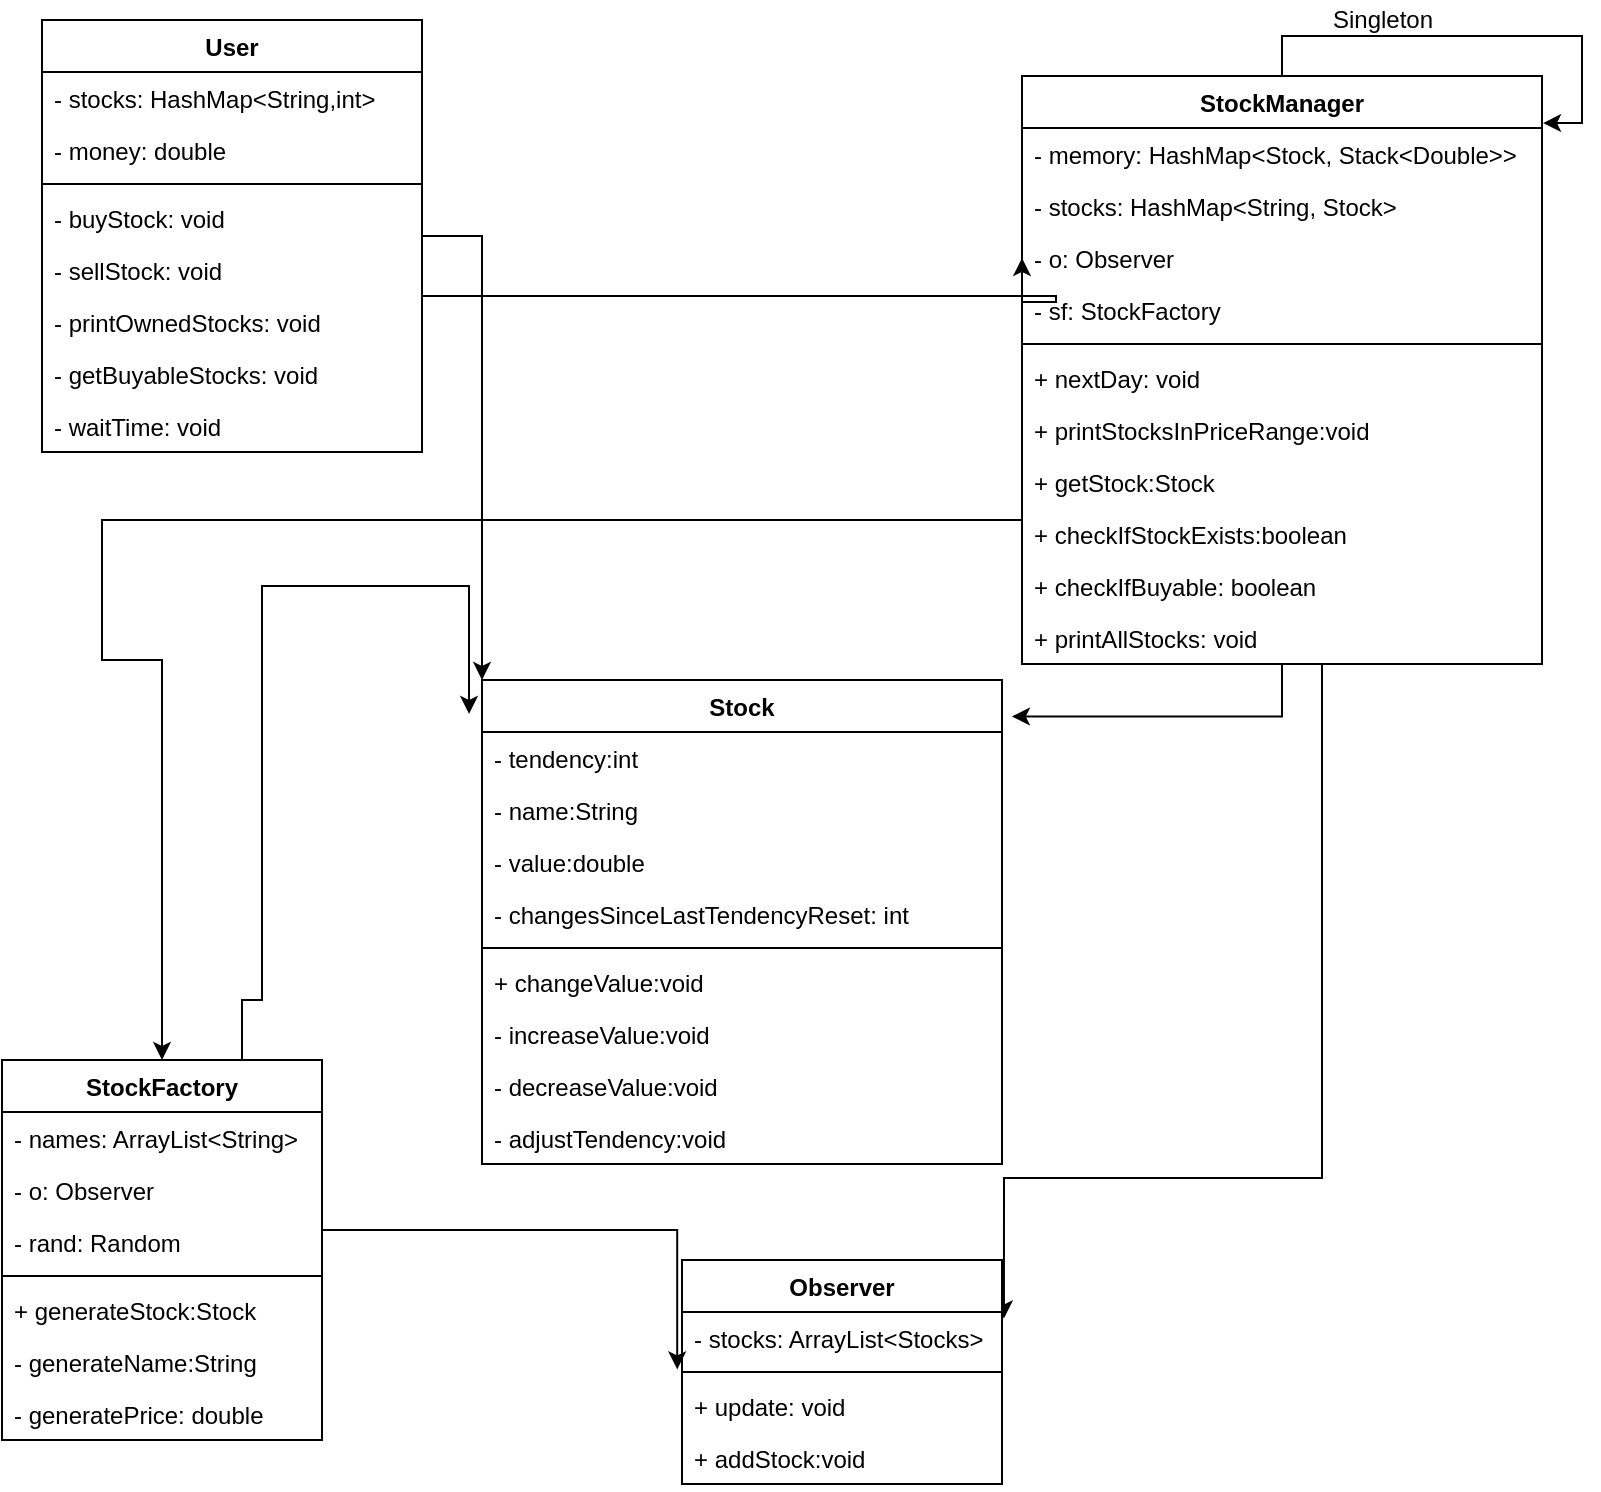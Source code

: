 <mxfile version="18.0.2" type="device"><diagram id="C5RBs43oDa-KdzZeNtuy" name="Page-1"><mxGraphModel dx="1550" dy="777" grid="1" gridSize="10" guides="1" tooltips="1" connect="1" arrows="1" fold="1" page="1" pageScale="1" pageWidth="827" pageHeight="1169" math="0" shadow="0"><root><mxCell id="WIyWlLk6GJQsqaUBKTNV-0"/><mxCell id="WIyWlLk6GJQsqaUBKTNV-1" parent="WIyWlLk6GJQsqaUBKTNV-0"/><mxCell id="_xRgLaKEYUTzjW4D21Hc-37" style="edgeStyle=orthogonalEdgeStyle;rounded=0;orthogonalLoop=1;jettySize=auto;html=1;entryX=0;entryY=0.5;entryDx=0;entryDy=0;" parent="WIyWlLk6GJQsqaUBKTNV-1" source="_xRgLaKEYUTzjW4D21Hc-0" target="_xRgLaKEYUTzjW4D21Hc-14" edge="1"><mxGeometry relative="1" as="geometry"><Array as="points"><mxPoint x="557" y="188"/><mxPoint x="557" y="191"/></Array></mxGeometry></mxCell><mxCell id="_xRgLaKEYUTzjW4D21Hc-51" style="edgeStyle=orthogonalEdgeStyle;rounded=0;orthogonalLoop=1;jettySize=auto;html=1;entryX=0;entryY=0;entryDx=0;entryDy=0;" parent="WIyWlLk6GJQsqaUBKTNV-1" source="_xRgLaKEYUTzjW4D21Hc-0" target="_xRgLaKEYUTzjW4D21Hc-38" edge="1"><mxGeometry relative="1" as="geometry"/></mxCell><mxCell id="_xRgLaKEYUTzjW4D21Hc-0" value="User" style="swimlane;fontStyle=1;align=center;verticalAlign=top;childLayout=stackLayout;horizontal=1;startSize=26;horizontalStack=0;resizeParent=1;resizeParentMax=0;resizeLast=0;collapsible=1;marginBottom=0;" parent="WIyWlLk6GJQsqaUBKTNV-1" vertex="1"><mxGeometry x="50" y="50" width="190" height="216" as="geometry"/></mxCell><mxCell id="_xRgLaKEYUTzjW4D21Hc-1" value="- stocks: HashMap&lt;String,int&gt;" style="text;strokeColor=none;fillColor=none;align=left;verticalAlign=top;spacingLeft=4;spacingRight=4;overflow=hidden;rotatable=0;points=[[0,0.5],[1,0.5]];portConstraint=eastwest;" parent="_xRgLaKEYUTzjW4D21Hc-0" vertex="1"><mxGeometry y="26" width="190" height="26" as="geometry"/></mxCell><mxCell id="_xRgLaKEYUTzjW4D21Hc-4" value="- money: double" style="text;strokeColor=none;fillColor=none;align=left;verticalAlign=top;spacingLeft=4;spacingRight=4;overflow=hidden;rotatable=0;points=[[0,0.5],[1,0.5]];portConstraint=eastwest;" parent="_xRgLaKEYUTzjW4D21Hc-0" vertex="1"><mxGeometry y="52" width="190" height="26" as="geometry"/></mxCell><mxCell id="_xRgLaKEYUTzjW4D21Hc-2" value="" style="line;strokeWidth=1;fillColor=none;align=left;verticalAlign=middle;spacingTop=-1;spacingLeft=3;spacingRight=3;rotatable=0;labelPosition=right;points=[];portConstraint=eastwest;" parent="_xRgLaKEYUTzjW4D21Hc-0" vertex="1"><mxGeometry y="78" width="190" height="8" as="geometry"/></mxCell><mxCell id="_xRgLaKEYUTzjW4D21Hc-3" value="- buyStock: void" style="text;strokeColor=none;fillColor=none;align=left;verticalAlign=top;spacingLeft=4;spacingRight=4;overflow=hidden;rotatable=0;points=[[0,0.5],[1,0.5]];portConstraint=eastwest;" parent="_xRgLaKEYUTzjW4D21Hc-0" vertex="1"><mxGeometry y="86" width="190" height="26" as="geometry"/></mxCell><mxCell id="_xRgLaKEYUTzjW4D21Hc-10" value="- sellStock: void" style="text;strokeColor=none;fillColor=none;align=left;verticalAlign=top;spacingLeft=4;spacingRight=4;overflow=hidden;rotatable=0;points=[[0,0.5],[1,0.5]];portConstraint=eastwest;" parent="_xRgLaKEYUTzjW4D21Hc-0" vertex="1"><mxGeometry y="112" width="190" height="26" as="geometry"/></mxCell><mxCell id="_xRgLaKEYUTzjW4D21Hc-9" value="- printOwnedStocks: void" style="text;strokeColor=none;fillColor=none;align=left;verticalAlign=top;spacingLeft=4;spacingRight=4;overflow=hidden;rotatable=0;points=[[0,0.5],[1,0.5]];portConstraint=eastwest;" parent="_xRgLaKEYUTzjW4D21Hc-0" vertex="1"><mxGeometry y="138" width="190" height="26" as="geometry"/></mxCell><mxCell id="_xRgLaKEYUTzjW4D21Hc-11" value="- getBuyableStocks: void" style="text;strokeColor=none;fillColor=none;align=left;verticalAlign=top;spacingLeft=4;spacingRight=4;overflow=hidden;rotatable=0;points=[[0,0.5],[1,0.5]];portConstraint=eastwest;" parent="_xRgLaKEYUTzjW4D21Hc-0" vertex="1"><mxGeometry y="164" width="190" height="26" as="geometry"/></mxCell><mxCell id="_xRgLaKEYUTzjW4D21Hc-12" value="- waitTime: void" style="text;strokeColor=none;fillColor=none;align=left;verticalAlign=top;spacingLeft=4;spacingRight=4;overflow=hidden;rotatable=0;points=[[0,0.5],[1,0.5]];portConstraint=eastwest;" parent="_xRgLaKEYUTzjW4D21Hc-0" vertex="1"><mxGeometry y="190" width="190" height="26" as="geometry"/></mxCell><mxCell id="_xRgLaKEYUTzjW4D21Hc-35" style="edgeStyle=orthogonalEdgeStyle;rounded=0;orthogonalLoop=1;jettySize=auto;html=1;entryX=1.006;entryY=0.125;entryDx=0;entryDy=0;entryPerimeter=0;" parent="WIyWlLk6GJQsqaUBKTNV-1" source="_xRgLaKEYUTzjW4D21Hc-5" target="_xRgLaKEYUTzjW4D21Hc-22" edge="1"><mxGeometry relative="1" as="geometry"><Array as="points"><mxPoint x="690" y="629"/></Array></mxGeometry></mxCell><mxCell id="_xRgLaKEYUTzjW4D21Hc-36" style="edgeStyle=orthogonalEdgeStyle;rounded=0;orthogonalLoop=1;jettySize=auto;html=1;entryX=0.5;entryY=0;entryDx=0;entryDy=0;" parent="WIyWlLk6GJQsqaUBKTNV-1" source="_xRgLaKEYUTzjW4D21Hc-5" target="_xRgLaKEYUTzjW4D21Hc-26" edge="1"><mxGeometry relative="1" as="geometry"><Array as="points"><mxPoint x="80" y="300"/><mxPoint x="80" y="370"/></Array></mxGeometry></mxCell><mxCell id="_xRgLaKEYUTzjW4D21Hc-55" style="edgeStyle=orthogonalEdgeStyle;rounded=0;orthogonalLoop=1;jettySize=auto;html=1;entryX=1.019;entryY=-0.298;entryDx=0;entryDy=0;entryPerimeter=0;" parent="WIyWlLk6GJQsqaUBKTNV-1" source="_xRgLaKEYUTzjW4D21Hc-5" target="_xRgLaKEYUTzjW4D21Hc-39" edge="1"><mxGeometry relative="1" as="geometry"/></mxCell><mxCell id="_xRgLaKEYUTzjW4D21Hc-5" value="StockManager" style="swimlane;fontStyle=1;align=center;verticalAlign=top;childLayout=stackLayout;horizontal=1;startSize=26;horizontalStack=0;resizeParent=1;resizeParentMax=0;resizeLast=0;collapsible=1;marginBottom=0;" parent="WIyWlLk6GJQsqaUBKTNV-1" vertex="1"><mxGeometry x="540" y="78" width="260" height="294" as="geometry"/></mxCell><mxCell id="_xRgLaKEYUTzjW4D21Hc-6" value="- memory: HashMap&lt;Stock, Stack&lt;Double&gt;&gt;" style="text;strokeColor=none;fillColor=none;align=left;verticalAlign=top;spacingLeft=4;spacingRight=4;overflow=hidden;rotatable=0;points=[[0,0.5],[1,0.5]];portConstraint=eastwest;" parent="_xRgLaKEYUTzjW4D21Hc-5" vertex="1"><mxGeometry y="26" width="260" height="26" as="geometry"/></mxCell><mxCell id="_xRgLaKEYUTzjW4D21Hc-13" value="- stocks: HashMap&lt;String, Stock&gt;" style="text;strokeColor=none;fillColor=none;align=left;verticalAlign=top;spacingLeft=4;spacingRight=4;overflow=hidden;rotatable=0;points=[[0,0.5],[1,0.5]];portConstraint=eastwest;" parent="_xRgLaKEYUTzjW4D21Hc-5" vertex="1"><mxGeometry y="52" width="260" height="26" as="geometry"/></mxCell><mxCell id="_xRgLaKEYUTzjW4D21Hc-14" value="- o: Observer" style="text;strokeColor=none;fillColor=none;align=left;verticalAlign=top;spacingLeft=4;spacingRight=4;overflow=hidden;rotatable=0;points=[[0,0.5],[1,0.5]];portConstraint=eastwest;" parent="_xRgLaKEYUTzjW4D21Hc-5" vertex="1"><mxGeometry y="78" width="260" height="26" as="geometry"/></mxCell><mxCell id="_xRgLaKEYUTzjW4D21Hc-15" value="- sf: StockFactory" style="text;strokeColor=none;fillColor=none;align=left;verticalAlign=top;spacingLeft=4;spacingRight=4;overflow=hidden;rotatable=0;points=[[0,0.5],[1,0.5]];portConstraint=eastwest;" parent="_xRgLaKEYUTzjW4D21Hc-5" vertex="1"><mxGeometry y="104" width="260" height="26" as="geometry"/></mxCell><mxCell id="_xRgLaKEYUTzjW4D21Hc-7" value="" style="line;strokeWidth=1;fillColor=none;align=left;verticalAlign=middle;spacingTop=-1;spacingLeft=3;spacingRight=3;rotatable=0;labelPosition=right;points=[];portConstraint=eastwest;" parent="_xRgLaKEYUTzjW4D21Hc-5" vertex="1"><mxGeometry y="130" width="260" height="8" as="geometry"/></mxCell><mxCell id="_xRgLaKEYUTzjW4D21Hc-8" value="+ nextDay: void" style="text;strokeColor=none;fillColor=none;align=left;verticalAlign=top;spacingLeft=4;spacingRight=4;overflow=hidden;rotatable=0;points=[[0,0.5],[1,0.5]];portConstraint=eastwest;" parent="_xRgLaKEYUTzjW4D21Hc-5" vertex="1"><mxGeometry y="138" width="260" height="26" as="geometry"/></mxCell><mxCell id="_xRgLaKEYUTzjW4D21Hc-16" value="+ printStocksInPriceRange:void" style="text;strokeColor=none;fillColor=none;align=left;verticalAlign=top;spacingLeft=4;spacingRight=4;overflow=hidden;rotatable=0;points=[[0,0.5],[1,0.5]];portConstraint=eastwest;" parent="_xRgLaKEYUTzjW4D21Hc-5" vertex="1"><mxGeometry y="164" width="260" height="26" as="geometry"/></mxCell><mxCell id="_xRgLaKEYUTzjW4D21Hc-17" value="+ getStock:Stock" style="text;strokeColor=none;fillColor=none;align=left;verticalAlign=top;spacingLeft=4;spacingRight=4;overflow=hidden;rotatable=0;points=[[0,0.5],[1,0.5]];portConstraint=eastwest;" parent="_xRgLaKEYUTzjW4D21Hc-5" vertex="1"><mxGeometry y="190" width="260" height="26" as="geometry"/></mxCell><mxCell id="_xRgLaKEYUTzjW4D21Hc-18" value="+ checkIfStockExists:boolean" style="text;strokeColor=none;fillColor=none;align=left;verticalAlign=top;spacingLeft=4;spacingRight=4;overflow=hidden;rotatable=0;points=[[0,0.5],[1,0.5]];portConstraint=eastwest;" parent="_xRgLaKEYUTzjW4D21Hc-5" vertex="1"><mxGeometry y="216" width="260" height="26" as="geometry"/></mxCell><mxCell id="_xRgLaKEYUTzjW4D21Hc-19" value="+ checkIfBuyable: boolean" style="text;strokeColor=none;fillColor=none;align=left;verticalAlign=top;spacingLeft=4;spacingRight=4;overflow=hidden;rotatable=0;points=[[0,0.5],[1,0.5]];portConstraint=eastwest;" parent="_xRgLaKEYUTzjW4D21Hc-5" vertex="1"><mxGeometry y="242" width="260" height="26" as="geometry"/></mxCell><mxCell id="_xRgLaKEYUTzjW4D21Hc-20" value="+ printAllStocks: void" style="text;strokeColor=none;fillColor=none;align=left;verticalAlign=top;spacingLeft=4;spacingRight=4;overflow=hidden;rotatable=0;points=[[0,0.5],[1,0.5]];portConstraint=eastwest;" parent="_xRgLaKEYUTzjW4D21Hc-5" vertex="1"><mxGeometry y="268" width="260" height="26" as="geometry"/></mxCell><mxCell id="_xRgLaKEYUTzjW4D21Hc-21" value="Observer" style="swimlane;fontStyle=1;align=center;verticalAlign=top;childLayout=stackLayout;horizontal=1;startSize=26;horizontalStack=0;resizeParent=1;resizeParentMax=0;resizeLast=0;collapsible=1;marginBottom=0;" parent="WIyWlLk6GJQsqaUBKTNV-1" vertex="1"><mxGeometry x="370" y="670" width="160" height="112" as="geometry"/></mxCell><mxCell id="_xRgLaKEYUTzjW4D21Hc-22" value="- stocks: ArrayList&lt;Stocks&gt;" style="text;strokeColor=none;fillColor=none;align=left;verticalAlign=top;spacingLeft=4;spacingRight=4;overflow=hidden;rotatable=0;points=[[0,0.5],[1,0.5]];portConstraint=eastwest;" parent="_xRgLaKEYUTzjW4D21Hc-21" vertex="1"><mxGeometry y="26" width="160" height="26" as="geometry"/></mxCell><mxCell id="_xRgLaKEYUTzjW4D21Hc-23" value="" style="line;strokeWidth=1;fillColor=none;align=left;verticalAlign=middle;spacingTop=-1;spacingLeft=3;spacingRight=3;rotatable=0;labelPosition=right;points=[];portConstraint=eastwest;" parent="_xRgLaKEYUTzjW4D21Hc-21" vertex="1"><mxGeometry y="52" width="160" height="8" as="geometry"/></mxCell><mxCell id="_xRgLaKEYUTzjW4D21Hc-24" value="+ update: void" style="text;strokeColor=none;fillColor=none;align=left;verticalAlign=top;spacingLeft=4;spacingRight=4;overflow=hidden;rotatable=0;points=[[0,0.5],[1,0.5]];portConstraint=eastwest;" parent="_xRgLaKEYUTzjW4D21Hc-21" vertex="1"><mxGeometry y="60" width="160" height="26" as="geometry"/></mxCell><mxCell id="_xRgLaKEYUTzjW4D21Hc-25" value="+ addStock:void" style="text;strokeColor=none;fillColor=none;align=left;verticalAlign=top;spacingLeft=4;spacingRight=4;overflow=hidden;rotatable=0;points=[[0,0.5],[1,0.5]];portConstraint=eastwest;" parent="_xRgLaKEYUTzjW4D21Hc-21" vertex="1"><mxGeometry y="86" width="160" height="26" as="geometry"/></mxCell><mxCell id="_xRgLaKEYUTzjW4D21Hc-34" style="edgeStyle=orthogonalEdgeStyle;rounded=0;orthogonalLoop=1;jettySize=auto;html=1;entryX=-0.015;entryY=1.104;entryDx=0;entryDy=0;entryPerimeter=0;" parent="WIyWlLk6GJQsqaUBKTNV-1" source="_xRgLaKEYUTzjW4D21Hc-26" target="_xRgLaKEYUTzjW4D21Hc-22" edge="1"><mxGeometry relative="1" as="geometry"><Array as="points"><mxPoint x="240" y="655"/><mxPoint x="240" y="655"/></Array></mxGeometry></mxCell><mxCell id="_xRgLaKEYUTzjW4D21Hc-50" style="edgeStyle=orthogonalEdgeStyle;rounded=0;orthogonalLoop=1;jettySize=auto;html=1;entryX=-0.025;entryY=0.07;entryDx=0;entryDy=0;entryPerimeter=0;" parent="WIyWlLk6GJQsqaUBKTNV-1" source="_xRgLaKEYUTzjW4D21Hc-26" target="_xRgLaKEYUTzjW4D21Hc-38" edge="1"><mxGeometry relative="1" as="geometry"><Array as="points"><mxPoint x="150" y="540"/><mxPoint x="160" y="540"/><mxPoint x="160" y="333"/></Array></mxGeometry></mxCell><mxCell id="_xRgLaKEYUTzjW4D21Hc-26" value="StockFactory" style="swimlane;fontStyle=1;align=center;verticalAlign=top;childLayout=stackLayout;horizontal=1;startSize=26;horizontalStack=0;resizeParent=1;resizeParentMax=0;resizeLast=0;collapsible=1;marginBottom=0;" parent="WIyWlLk6GJQsqaUBKTNV-1" vertex="1"><mxGeometry x="30" y="570" width="160" height="190" as="geometry"/></mxCell><mxCell id="_xRgLaKEYUTzjW4D21Hc-27" value="- names: ArrayList&lt;String&gt;" style="text;strokeColor=none;fillColor=none;align=left;verticalAlign=top;spacingLeft=4;spacingRight=4;overflow=hidden;rotatable=0;points=[[0,0.5],[1,0.5]];portConstraint=eastwest;" parent="_xRgLaKEYUTzjW4D21Hc-26" vertex="1"><mxGeometry y="26" width="160" height="26" as="geometry"/></mxCell><mxCell id="_xRgLaKEYUTzjW4D21Hc-30" value="- o: Observer" style="text;strokeColor=none;fillColor=none;align=left;verticalAlign=top;spacingLeft=4;spacingRight=4;overflow=hidden;rotatable=0;points=[[0,0.5],[1,0.5]];portConstraint=eastwest;" parent="_xRgLaKEYUTzjW4D21Hc-26" vertex="1"><mxGeometry y="52" width="160" height="26" as="geometry"/></mxCell><mxCell id="_xRgLaKEYUTzjW4D21Hc-31" value="- rand: Random" style="text;strokeColor=none;fillColor=none;align=left;verticalAlign=top;spacingLeft=4;spacingRight=4;overflow=hidden;rotatable=0;points=[[0,0.5],[1,0.5]];portConstraint=eastwest;" parent="_xRgLaKEYUTzjW4D21Hc-26" vertex="1"><mxGeometry y="78" width="160" height="26" as="geometry"/></mxCell><mxCell id="_xRgLaKEYUTzjW4D21Hc-28" value="" style="line;strokeWidth=1;fillColor=none;align=left;verticalAlign=middle;spacingTop=-1;spacingLeft=3;spacingRight=3;rotatable=0;labelPosition=right;points=[];portConstraint=eastwest;" parent="_xRgLaKEYUTzjW4D21Hc-26" vertex="1"><mxGeometry y="104" width="160" height="8" as="geometry"/></mxCell><mxCell id="_xRgLaKEYUTzjW4D21Hc-32" value="+ generateStock:Stock" style="text;strokeColor=none;fillColor=none;align=left;verticalAlign=top;spacingLeft=4;spacingRight=4;overflow=hidden;rotatable=0;points=[[0,0.5],[1,0.5]];portConstraint=eastwest;" parent="_xRgLaKEYUTzjW4D21Hc-26" vertex="1"><mxGeometry y="112" width="160" height="26" as="geometry"/></mxCell><mxCell id="_xRgLaKEYUTzjW4D21Hc-29" value="- generateName:String" style="text;strokeColor=none;fillColor=none;align=left;verticalAlign=top;spacingLeft=4;spacingRight=4;overflow=hidden;rotatable=0;points=[[0,0.5],[1,0.5]];portConstraint=eastwest;" parent="_xRgLaKEYUTzjW4D21Hc-26" vertex="1"><mxGeometry y="138" width="160" height="26" as="geometry"/></mxCell><mxCell id="_xRgLaKEYUTzjW4D21Hc-33" value="- generatePrice: double" style="text;strokeColor=none;fillColor=none;align=left;verticalAlign=top;spacingLeft=4;spacingRight=4;overflow=hidden;rotatable=0;points=[[0,0.5],[1,0.5]];portConstraint=eastwest;" parent="_xRgLaKEYUTzjW4D21Hc-26" vertex="1"><mxGeometry y="164" width="160" height="26" as="geometry"/></mxCell><mxCell id="_xRgLaKEYUTzjW4D21Hc-38" value="Stock" style="swimlane;fontStyle=1;align=center;verticalAlign=top;childLayout=stackLayout;horizontal=1;startSize=26;horizontalStack=0;resizeParent=1;resizeParentMax=0;resizeLast=0;collapsible=1;marginBottom=0;" parent="WIyWlLk6GJQsqaUBKTNV-1" vertex="1"><mxGeometry x="270" y="380" width="260" height="242" as="geometry"/></mxCell><mxCell id="_xRgLaKEYUTzjW4D21Hc-39" value="- tendency:int" style="text;strokeColor=none;fillColor=none;align=left;verticalAlign=top;spacingLeft=4;spacingRight=4;overflow=hidden;rotatable=0;points=[[0,0.5],[1,0.5]];portConstraint=eastwest;" parent="_xRgLaKEYUTzjW4D21Hc-38" vertex="1"><mxGeometry y="26" width="260" height="26" as="geometry"/></mxCell><mxCell id="_xRgLaKEYUTzjW4D21Hc-42" value="- name:String" style="text;strokeColor=none;fillColor=none;align=left;verticalAlign=top;spacingLeft=4;spacingRight=4;overflow=hidden;rotatable=0;points=[[0,0.5],[1,0.5]];portConstraint=eastwest;" parent="_xRgLaKEYUTzjW4D21Hc-38" vertex="1"><mxGeometry y="52" width="260" height="26" as="geometry"/></mxCell><mxCell id="_xRgLaKEYUTzjW4D21Hc-43" value="- value:double" style="text;strokeColor=none;fillColor=none;align=left;verticalAlign=top;spacingLeft=4;spacingRight=4;overflow=hidden;rotatable=0;points=[[0,0.5],[1,0.5]];portConstraint=eastwest;" parent="_xRgLaKEYUTzjW4D21Hc-38" vertex="1"><mxGeometry y="78" width="260" height="26" as="geometry"/></mxCell><mxCell id="CCJV6rvhwRwOXxlVPXGP-3" value="- changesSinceLastTendencyReset: int" style="text;strokeColor=none;fillColor=none;align=left;verticalAlign=top;spacingLeft=4;spacingRight=4;overflow=hidden;rotatable=0;points=[[0,0.5],[1,0.5]];portConstraint=eastwest;" vertex="1" parent="_xRgLaKEYUTzjW4D21Hc-38"><mxGeometry y="104" width="260" height="26" as="geometry"/></mxCell><mxCell id="_xRgLaKEYUTzjW4D21Hc-40" value="" style="line;strokeWidth=1;fillColor=none;align=left;verticalAlign=middle;spacingTop=-1;spacingLeft=3;spacingRight=3;rotatable=0;labelPosition=right;points=[];portConstraint=eastwest;" parent="_xRgLaKEYUTzjW4D21Hc-38" vertex="1"><mxGeometry y="130" width="260" height="8" as="geometry"/></mxCell><mxCell id="_xRgLaKEYUTzjW4D21Hc-41" value="+ changeValue:void" style="text;strokeColor=none;fillColor=none;align=left;verticalAlign=top;spacingLeft=4;spacingRight=4;overflow=hidden;rotatable=0;points=[[0,0.5],[1,0.5]];portConstraint=eastwest;" parent="_xRgLaKEYUTzjW4D21Hc-38" vertex="1"><mxGeometry y="138" width="260" height="26" as="geometry"/></mxCell><mxCell id="_xRgLaKEYUTzjW4D21Hc-45" value="- increaseValue:void" style="text;strokeColor=none;fillColor=none;align=left;verticalAlign=top;spacingLeft=4;spacingRight=4;overflow=hidden;rotatable=0;points=[[0,0.5],[1,0.5]];portConstraint=eastwest;" parent="_xRgLaKEYUTzjW4D21Hc-38" vertex="1"><mxGeometry y="164" width="260" height="26" as="geometry"/></mxCell><mxCell id="_xRgLaKEYUTzjW4D21Hc-44" value="- decreaseValue:void" style="text;strokeColor=none;fillColor=none;align=left;verticalAlign=top;spacingLeft=4;spacingRight=4;overflow=hidden;rotatable=0;points=[[0,0.5],[1,0.5]];portConstraint=eastwest;" parent="_xRgLaKEYUTzjW4D21Hc-38" vertex="1"><mxGeometry y="190" width="260" height="26" as="geometry"/></mxCell><mxCell id="CCJV6rvhwRwOXxlVPXGP-2" value="- adjustTendency:void" style="text;strokeColor=none;fillColor=none;align=left;verticalAlign=top;spacingLeft=4;spacingRight=4;overflow=hidden;rotatable=0;points=[[0,0.5],[1,0.5]];portConstraint=eastwest;" vertex="1" parent="_xRgLaKEYUTzjW4D21Hc-38"><mxGeometry y="216" width="260" height="26" as="geometry"/></mxCell><mxCell id="CCJV6rvhwRwOXxlVPXGP-0" style="edgeStyle=orthogonalEdgeStyle;rounded=0;orthogonalLoop=1;jettySize=auto;html=1;entryX=1.002;entryY=0.08;entryDx=0;entryDy=0;entryPerimeter=0;" edge="1" parent="WIyWlLk6GJQsqaUBKTNV-1" source="_xRgLaKEYUTzjW4D21Hc-5" target="_xRgLaKEYUTzjW4D21Hc-5"><mxGeometry relative="1" as="geometry"/></mxCell><mxCell id="CCJV6rvhwRwOXxlVPXGP-1" value="Singleton" style="text;html=1;align=center;verticalAlign=middle;resizable=0;points=[];autosize=1;strokeColor=none;fillColor=none;" vertex="1" parent="WIyWlLk6GJQsqaUBKTNV-1"><mxGeometry x="685" y="40" width="70" height="20" as="geometry"/></mxCell></root></mxGraphModel></diagram></mxfile>